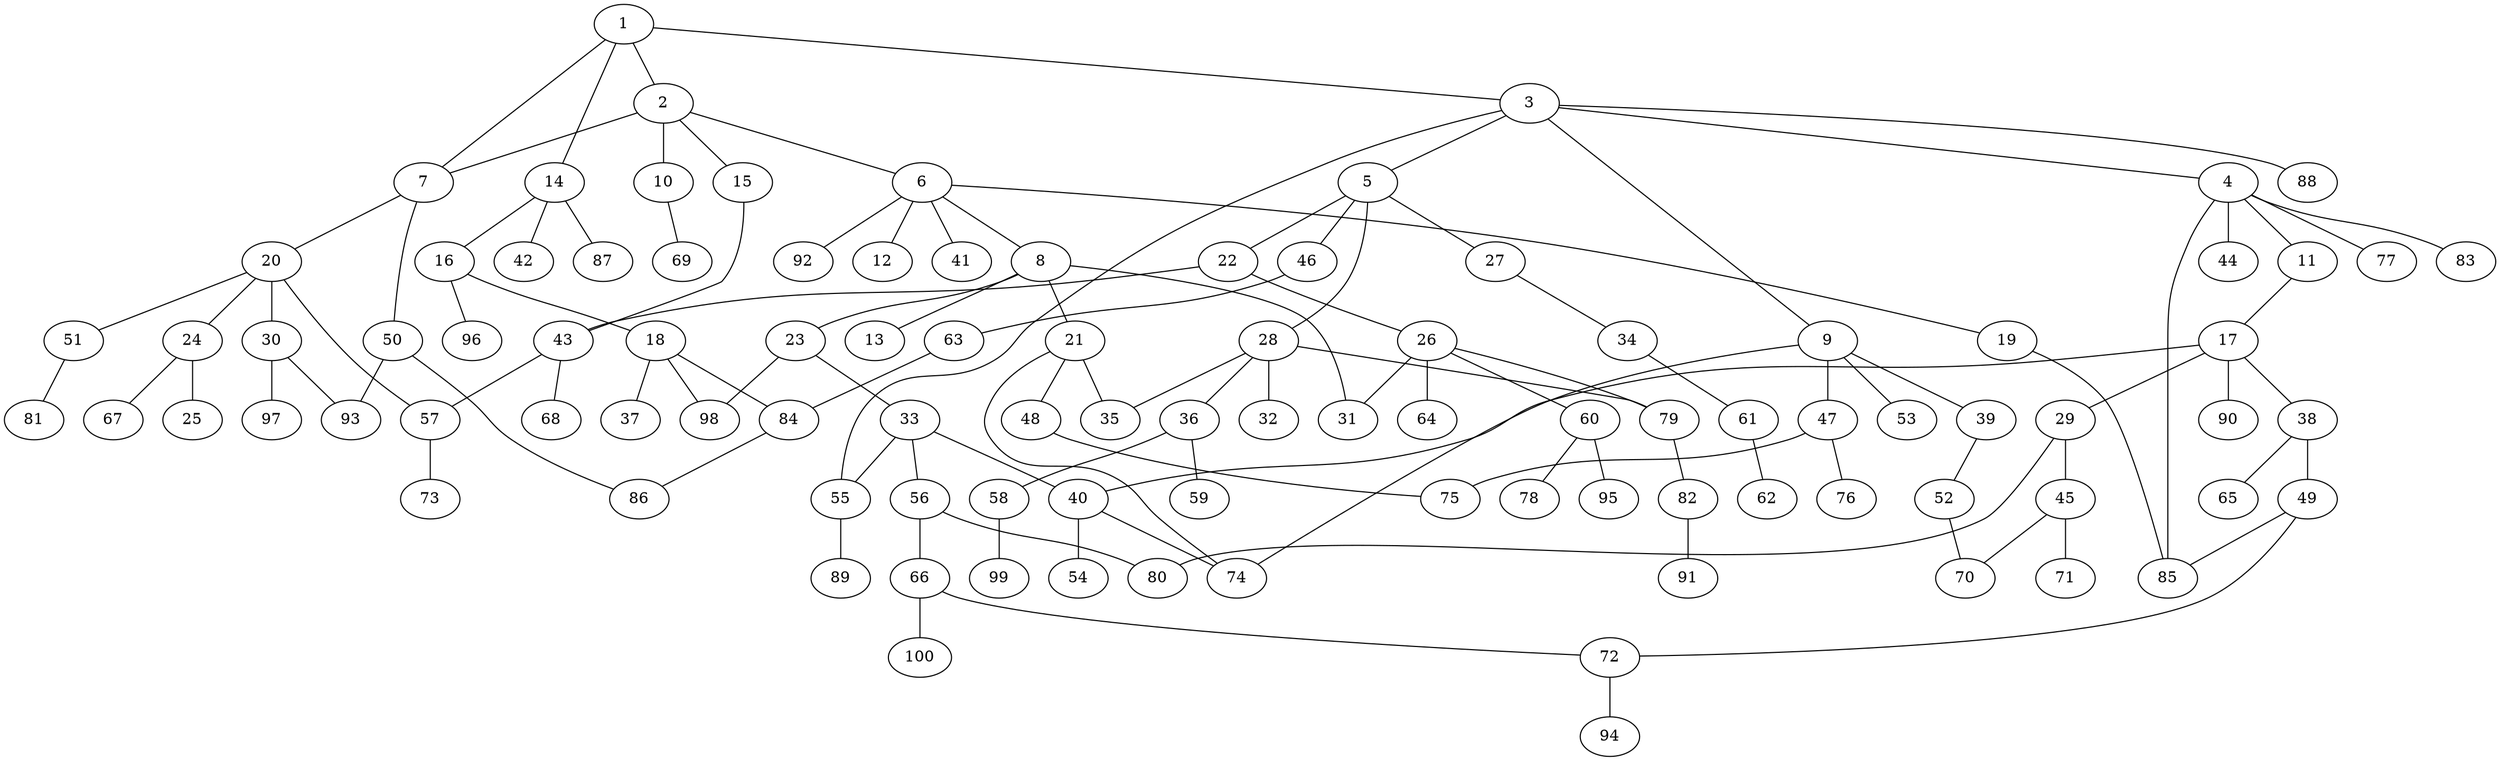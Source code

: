 graph graphname {1--2
1--3
1--7
1--14
2--6
2--7
2--10
2--15
3--4
3--5
3--9
3--55
3--88
4--11
4--44
4--77
4--83
4--85
5--22
5--27
5--28
5--46
6--8
6--12
6--19
6--41
6--92
7--20
7--50
8--13
8--21
8--23
8--31
9--39
9--47
9--53
9--74
10--69
11--17
14--16
14--42
14--87
15--43
16--18
16--96
17--29
17--38
17--40
17--90
18--37
18--84
18--98
19--85
20--24
20--30
20--51
20--57
21--35
21--48
21--74
22--26
22--43
23--33
23--98
24--25
24--67
26--31
26--60
26--64
26--79
27--34
28--32
28--35
28--36
28--79
29--45
29--80
30--93
30--97
33--40
33--55
33--56
34--61
36--58
36--59
38--49
38--65
39--52
40--54
40--74
43--57
43--68
45--70
45--71
46--63
47--75
47--76
48--75
49--72
49--85
50--86
50--93
51--81
52--70
55--89
56--66
56--80
57--73
58--99
60--78
60--95
61--62
63--84
66--72
66--100
72--94
79--82
82--91
84--86
}